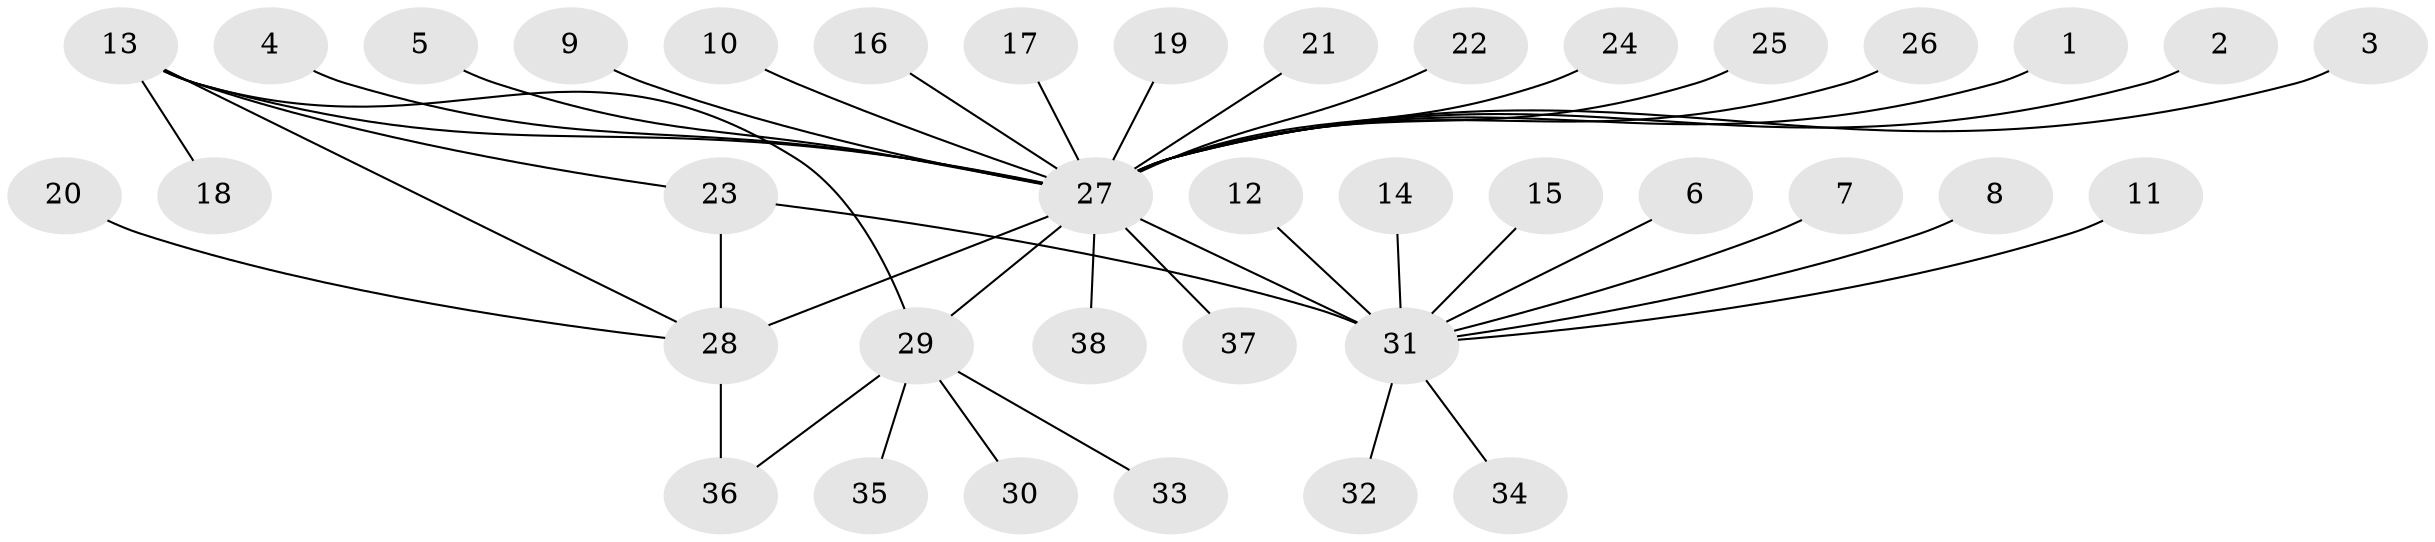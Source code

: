 // original degree distribution, {15: 0.013157894736842105, 27: 0.013157894736842105, 1: 0.6447368421052632, 7: 0.013157894736842105, 3: 0.05263157894736842, 2: 0.19736842105263158, 4: 0.039473684210526314, 9: 0.02631578947368421}
// Generated by graph-tools (version 1.1) at 2025/49/03/09/25 03:49:47]
// undirected, 38 vertices, 42 edges
graph export_dot {
graph [start="1"]
  node [color=gray90,style=filled];
  1;
  2;
  3;
  4;
  5;
  6;
  7;
  8;
  9;
  10;
  11;
  12;
  13;
  14;
  15;
  16;
  17;
  18;
  19;
  20;
  21;
  22;
  23;
  24;
  25;
  26;
  27;
  28;
  29;
  30;
  31;
  32;
  33;
  34;
  35;
  36;
  37;
  38;
  1 -- 27 [weight=1.0];
  2 -- 27 [weight=1.0];
  3 -- 27 [weight=1.0];
  4 -- 27 [weight=1.0];
  5 -- 27 [weight=1.0];
  6 -- 31 [weight=1.0];
  7 -- 31 [weight=1.0];
  8 -- 31 [weight=1.0];
  9 -- 27 [weight=1.0];
  10 -- 27 [weight=1.0];
  11 -- 31 [weight=1.0];
  12 -- 31 [weight=1.0];
  13 -- 18 [weight=1.0];
  13 -- 23 [weight=1.0];
  13 -- 27 [weight=1.0];
  13 -- 28 [weight=1.0];
  13 -- 29 [weight=1.0];
  14 -- 31 [weight=1.0];
  15 -- 31 [weight=1.0];
  16 -- 27 [weight=1.0];
  17 -- 27 [weight=1.0];
  19 -- 27 [weight=1.0];
  20 -- 28 [weight=1.0];
  21 -- 27 [weight=1.0];
  22 -- 27 [weight=1.0];
  23 -- 28 [weight=1.0];
  23 -- 31 [weight=1.0];
  24 -- 27 [weight=1.0];
  25 -- 27 [weight=3.0];
  26 -- 27 [weight=1.0];
  27 -- 28 [weight=2.0];
  27 -- 29 [weight=1.0];
  27 -- 31 [weight=2.0];
  27 -- 37 [weight=1.0];
  27 -- 38 [weight=1.0];
  28 -- 36 [weight=1.0];
  29 -- 30 [weight=1.0];
  29 -- 33 [weight=1.0];
  29 -- 35 [weight=1.0];
  29 -- 36 [weight=1.0];
  31 -- 32 [weight=1.0];
  31 -- 34 [weight=1.0];
}
